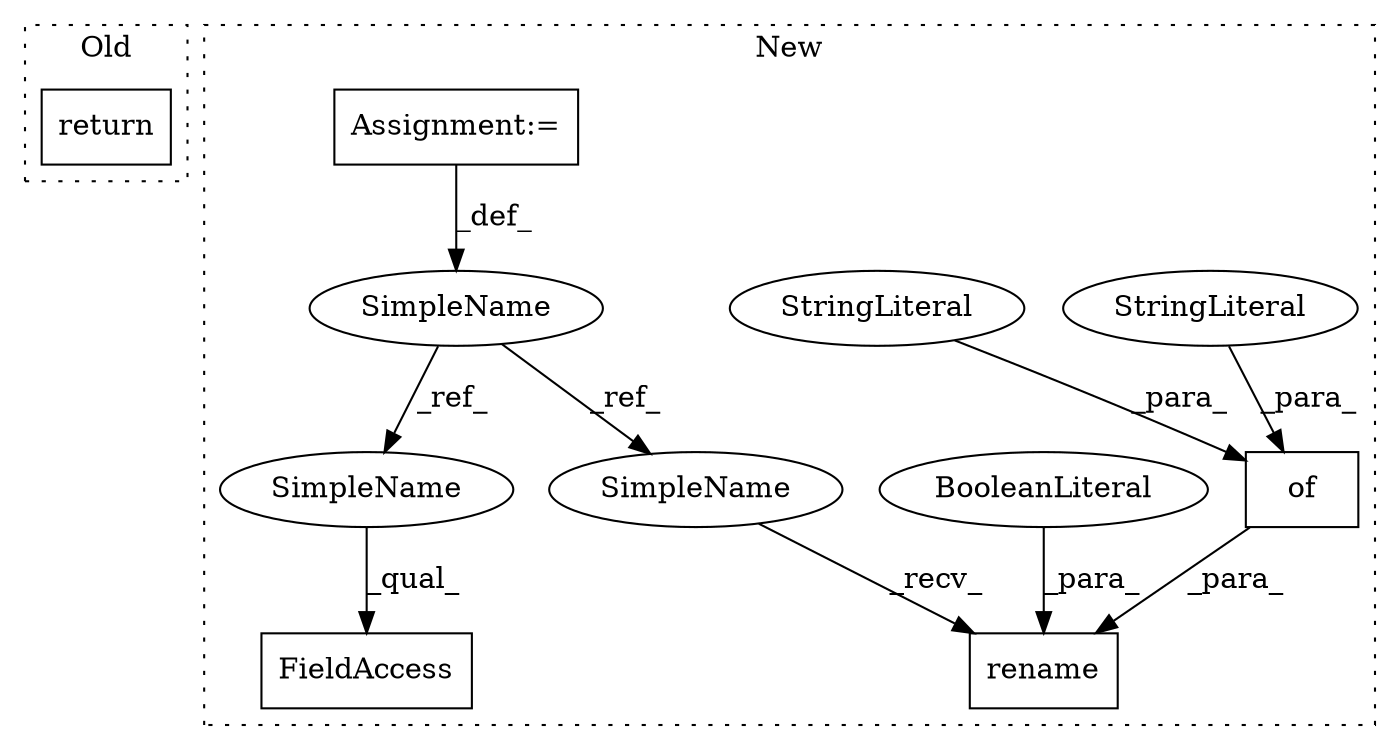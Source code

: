digraph G {
subgraph cluster0 {
1 [label="return" a="41" s="1108" l="7" shape="box"];
label = "Old";
style="dotted";
}
subgraph cluster1 {
2 [label="rename" a="32" s="1135,1175" l="7,1" shape="box"];
3 [label="BooleanLiteral" a="9" s="1171" l="4" shape="ellipse"];
4 [label="Assignment:=" a="7" s="1079" l="1" shape="box"];
5 [label="FieldAccess" a="22" s="1100" l="8" shape="box"];
6 [label="of" a="32" s="1146,1169" l="3,1" shape="box"];
7 [label="SimpleName" a="42" s="1077" l="2" shape="ellipse"];
8 [label="StringLiteral" a="45" s="1149" l="6" shape="ellipse"];
9 [label="StringLiteral" a="45" s="1156" l="13" shape="ellipse"];
10 [label="SimpleName" a="42" s="1100" l="2" shape="ellipse"];
11 [label="SimpleName" a="42" s="1132" l="2" shape="ellipse"];
label = "New";
style="dotted";
}
3 -> 2 [label="_para_"];
4 -> 7 [label="_def_"];
6 -> 2 [label="_para_"];
7 -> 10 [label="_ref_"];
7 -> 11 [label="_ref_"];
8 -> 6 [label="_para_"];
9 -> 6 [label="_para_"];
10 -> 5 [label="_qual_"];
11 -> 2 [label="_recv_"];
}